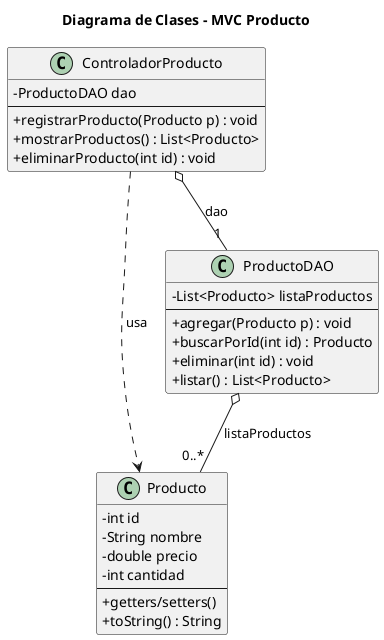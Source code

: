 @startuml
' Título del diagrama
title Diagrama de Clases - MVC Producto

' Ocultar miembros vacíos para un look más limpio
hide empty members
skinparam classAttributeIconSize 0

' --- Clase Producto (El Modelo) ---
class Producto {
  - int id
  - String nombre
  - double precio
  - int cantidad
  --
  + getters/setters()
  + toString() : String
}

' --- Clase ProductoDAO (Acceso a Datos) ---
class ProductoDAO {
  - List<Producto> listaProductos
  --
  + agregar(Producto p) : void
  + buscarPorId(int id) : Producto
  + eliminar(int id) : void
  + listar() : List<Producto>
}

' --- Clase ControladorProducto (El Controlador) ---
class ControladorProducto {
  - ProductoDAO dao
  --
  + registrarProducto(Producto p) : void
  + mostrarProductos() : List<Producto>
  + eliminarProducto(int id) : void
}

' --- Relaciones ---

' 1. El Controlador TIENE UN DAO (Agregación)
' (Reflejando el atributo "ProductoDAO dao")
ControladorProducto o-- "1" ProductoDAO : "dao"

' 2. El DAO GESTIONA MUCHOS Productos (Agregación)
' (Reflejando el atributo "List<Producto> listaProductos")
ProductoDAO o-- "0..*" Producto : "listaProductos"

' 3. El Controlador USA la clase Producto (Dependencia)
' (Para registrar, mostrar, etc.)
ControladorProducto ..> Producto : "usa"
@enduml
